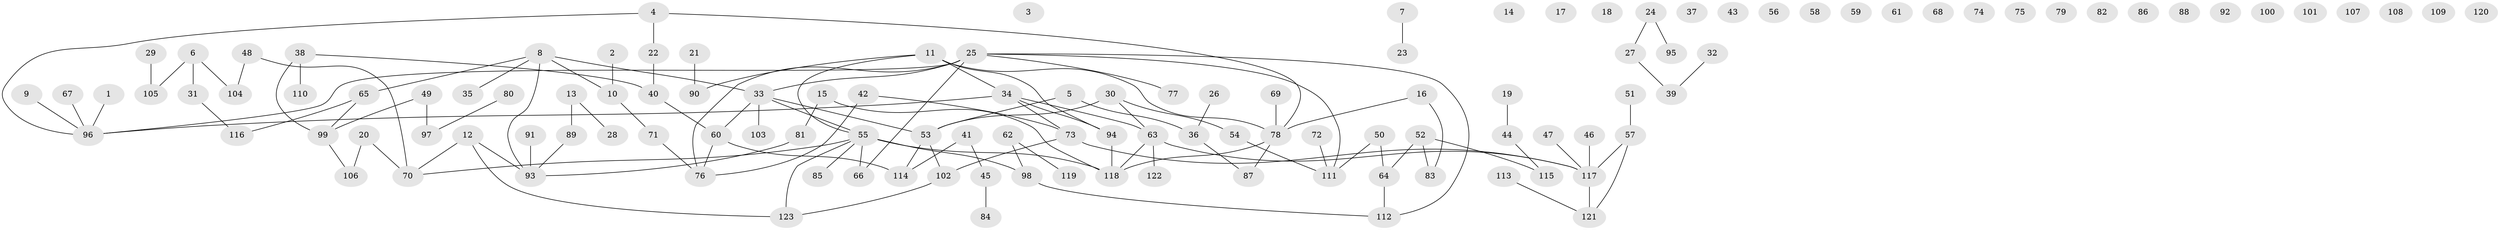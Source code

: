 // Generated by graph-tools (version 1.1) at 2025/39/03/09/25 04:39:39]
// undirected, 123 vertices, 124 edges
graph export_dot {
graph [start="1"]
  node [color=gray90,style=filled];
  1;
  2;
  3;
  4;
  5;
  6;
  7;
  8;
  9;
  10;
  11;
  12;
  13;
  14;
  15;
  16;
  17;
  18;
  19;
  20;
  21;
  22;
  23;
  24;
  25;
  26;
  27;
  28;
  29;
  30;
  31;
  32;
  33;
  34;
  35;
  36;
  37;
  38;
  39;
  40;
  41;
  42;
  43;
  44;
  45;
  46;
  47;
  48;
  49;
  50;
  51;
  52;
  53;
  54;
  55;
  56;
  57;
  58;
  59;
  60;
  61;
  62;
  63;
  64;
  65;
  66;
  67;
  68;
  69;
  70;
  71;
  72;
  73;
  74;
  75;
  76;
  77;
  78;
  79;
  80;
  81;
  82;
  83;
  84;
  85;
  86;
  87;
  88;
  89;
  90;
  91;
  92;
  93;
  94;
  95;
  96;
  97;
  98;
  99;
  100;
  101;
  102;
  103;
  104;
  105;
  106;
  107;
  108;
  109;
  110;
  111;
  112;
  113;
  114;
  115;
  116;
  117;
  118;
  119;
  120;
  121;
  122;
  123;
  1 -- 96;
  2 -- 10;
  4 -- 22;
  4 -- 78;
  4 -- 96;
  5 -- 36;
  5 -- 53;
  6 -- 31;
  6 -- 104;
  6 -- 105;
  7 -- 23;
  8 -- 10;
  8 -- 33;
  8 -- 35;
  8 -- 65;
  8 -- 93;
  9 -- 96;
  10 -- 71;
  11 -- 34;
  11 -- 55;
  11 -- 78;
  11 -- 90;
  11 -- 94;
  12 -- 70;
  12 -- 93;
  12 -- 123;
  13 -- 28;
  13 -- 89;
  15 -- 81;
  15 -- 118;
  16 -- 78;
  16 -- 83;
  19 -- 44;
  20 -- 70;
  20 -- 106;
  21 -- 90;
  22 -- 40;
  24 -- 27;
  24 -- 95;
  25 -- 33;
  25 -- 66;
  25 -- 76;
  25 -- 77;
  25 -- 96;
  25 -- 111;
  25 -- 112;
  26 -- 36;
  27 -- 39;
  29 -- 105;
  30 -- 53;
  30 -- 54;
  30 -- 63;
  31 -- 116;
  32 -- 39;
  33 -- 53;
  33 -- 55;
  33 -- 60;
  33 -- 103;
  34 -- 63;
  34 -- 73;
  34 -- 94;
  34 -- 96;
  36 -- 87;
  38 -- 40;
  38 -- 99;
  38 -- 110;
  40 -- 60;
  41 -- 45;
  41 -- 114;
  42 -- 73;
  42 -- 76;
  44 -- 115;
  45 -- 84;
  46 -- 117;
  47 -- 117;
  48 -- 70;
  48 -- 104;
  49 -- 97;
  49 -- 99;
  50 -- 64;
  50 -- 111;
  51 -- 57;
  52 -- 64;
  52 -- 83;
  52 -- 115;
  53 -- 102;
  53 -- 114;
  54 -- 111;
  55 -- 66;
  55 -- 70;
  55 -- 85;
  55 -- 98;
  55 -- 118;
  55 -- 123;
  57 -- 117;
  57 -- 121;
  60 -- 76;
  60 -- 114;
  62 -- 98;
  62 -- 119;
  63 -- 117;
  63 -- 118;
  63 -- 122;
  64 -- 112;
  65 -- 99;
  65 -- 116;
  67 -- 96;
  69 -- 78;
  71 -- 76;
  72 -- 111;
  73 -- 102;
  73 -- 117;
  78 -- 87;
  78 -- 118;
  80 -- 97;
  81 -- 93;
  89 -- 93;
  91 -- 93;
  94 -- 118;
  98 -- 112;
  99 -- 106;
  102 -- 123;
  113 -- 121;
  117 -- 121;
}
